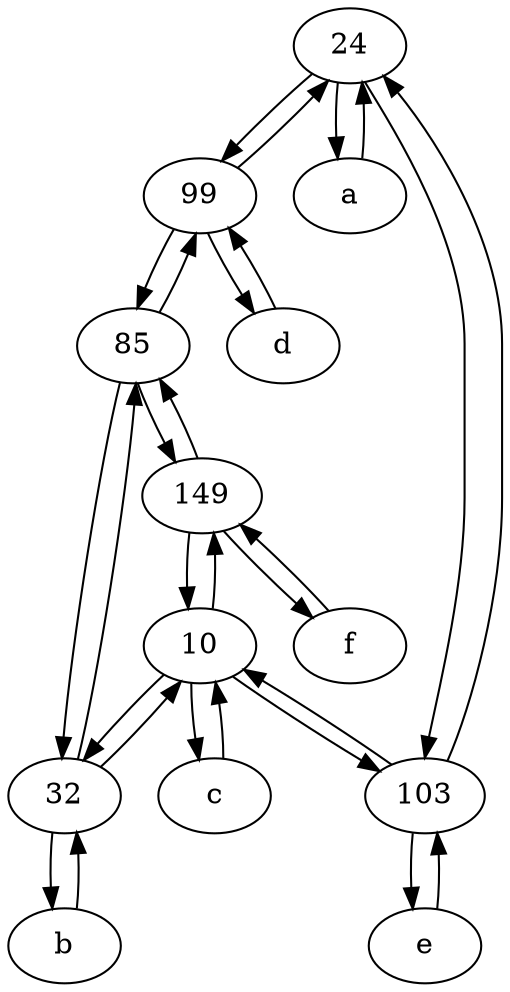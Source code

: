 digraph  {
	24;
	99;
	85;
	32;
	a [pos="40,10!"];
	d [pos="20,30!"];
	103;
	10;
	b [pos="50,20!"];
	e [pos="30,50!"];
	c [pos="20,10!"];
	149;
	f [pos="15,45!"];
	85 -> 32;
	103 -> 10;
	10 -> 103;
	99 -> 85;
	149 -> f;
	99 -> 24;
	103 -> e;
	32 -> b;
	24 -> 103;
	24 -> a;
	32 -> 10;
	10 -> 32;
	d -> 99;
	149 -> 85;
	99 -> d;
	85 -> 99;
	103 -> 24;
	10 -> c;
	e -> 103;
	149 -> 10;
	a -> 24;
	10 -> 149;
	32 -> 85;
	85 -> 149;
	c -> 10;
	24 -> 99;
	b -> 32;
	f -> 149;

	}